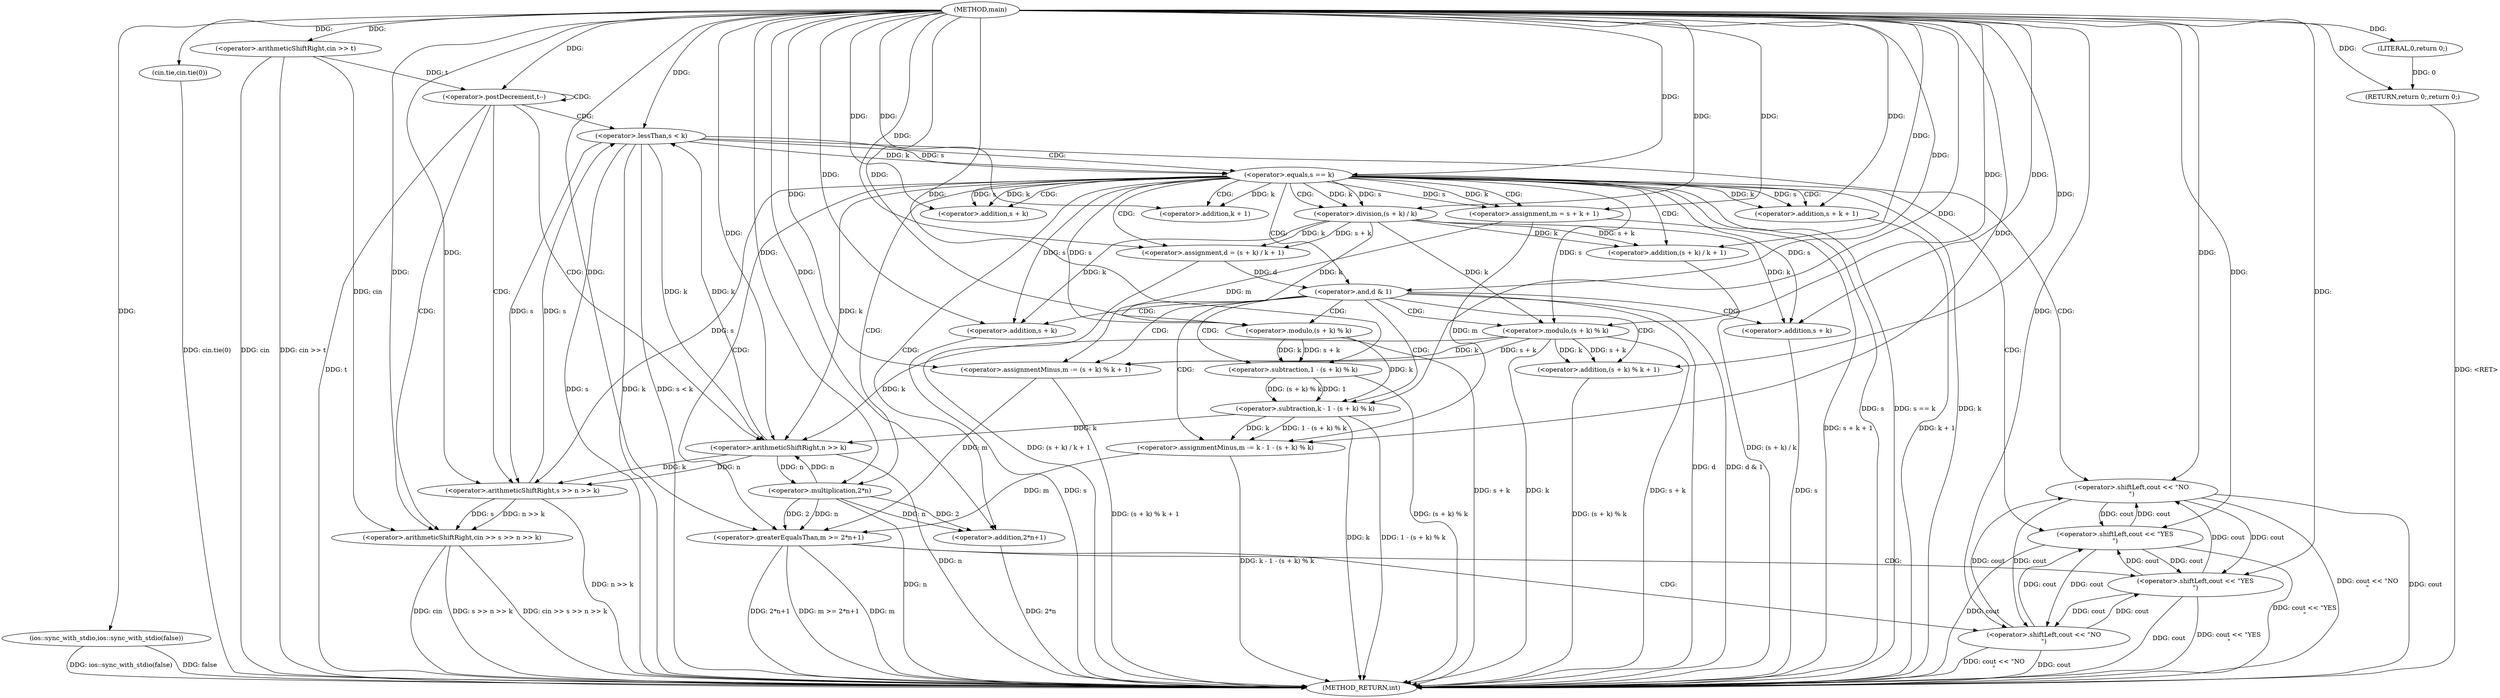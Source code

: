 digraph "main" {  
"1000104" [label = "(METHOD,main)" ]
"1000211" [label = "(METHOD_RETURN,int)" ]
"1000106" [label = "(ios::sync_with_stdio,ios::sync_with_stdio(false))" ]
"1000108" [label = "(cin.tie,cin.tie(0))" ]
"1000111" [label = "(<operator>.arithmeticShiftRight,cin >> t)" ]
"1000209" [label = "(RETURN,return 0;,return 0;)" ]
"1000115" [label = "(<operator>.postDecrement,t--)" ]
"1000210" [label = "(LITERAL,0,return 0;)" ]
"1000121" [label = "(<operator>.arithmeticShiftRight,cin >> s >> n >> k)" ]
"1000129" [label = "(<operator>.lessThan,s < k)" ]
"1000123" [label = "(<operator>.arithmeticShiftRight,s >> n >> k)" ]
"1000133" [label = "(<operator>.shiftLeft,cout << \"NO\n\")" ]
"1000125" [label = "(<operator>.arithmeticShiftRight,n >> k)" ]
"1000138" [label = "(<operator>.equals,s == k)" ]
"1000142" [label = "(<operator>.shiftLeft,cout << \"YES\n\")" ]
"1000148" [label = "(<operator>.assignment,m = s + k + 1)" ]
"1000156" [label = "(<operator>.assignment,d = (s + k) / k + 1)" ]
"1000166" [label = "(<operator>.and,d & 1)" ]
"1000193" [label = "(<operator>.greaterEqualsThan,m >= 2*n+1)" ]
"1000150" [label = "(<operator>.addition,s + k + 1)" ]
"1000158" [label = "(<operator>.addition,(s + k) / k + 1)" ]
"1000170" [label = "(<operator>.assignmentMinus,m -= (s + k) % k + 1)" ]
"1000201" [label = "(<operator>.shiftLeft,cout << \"NO\n\")" ]
"1000152" [label = "(<operator>.addition,k + 1)" ]
"1000159" [label = "(<operator>.division,(s + k) / k)" ]
"1000181" [label = "(<operator>.assignmentMinus,m -= k - 1 - (s + k) % k)" ]
"1000195" [label = "(<operator>.addition,2*n+1)" ]
"1000206" [label = "(<operator>.shiftLeft,cout << \"YES\n\")" ]
"1000160" [label = "(<operator>.addition,s + k)" ]
"1000172" [label = "(<operator>.addition,(s + k) % k + 1)" ]
"1000196" [label = "(<operator>.multiplication,2*n)" ]
"1000173" [label = "(<operator>.modulo,(s + k) % k)" ]
"1000183" [label = "(<operator>.subtraction,k - 1 - (s + k) % k)" ]
"1000174" [label = "(<operator>.addition,s + k)" ]
"1000185" [label = "(<operator>.subtraction,1 - (s + k) % k)" ]
"1000187" [label = "(<operator>.modulo,(s + k) % k)" ]
"1000188" [label = "(<operator>.addition,s + k)" ]
  "1000106" -> "1000211"  [ label = "DDG: ios::sync_with_stdio(false)"] 
  "1000108" -> "1000211"  [ label = "DDG: cin.tie(0)"] 
  "1000111" -> "1000211"  [ label = "DDG: cin"] 
  "1000111" -> "1000211"  [ label = "DDG: cin >> t"] 
  "1000115" -> "1000211"  [ label = "DDG: t"] 
  "1000121" -> "1000211"  [ label = "DDG: cin"] 
  "1000125" -> "1000211"  [ label = "DDG: n"] 
  "1000123" -> "1000211"  [ label = "DDG: n >> k"] 
  "1000121" -> "1000211"  [ label = "DDG: s >> n >> k"] 
  "1000121" -> "1000211"  [ label = "DDG: cin >> s >> n >> k"] 
  "1000129" -> "1000211"  [ label = "DDG: s"] 
  "1000129" -> "1000211"  [ label = "DDG: k"] 
  "1000129" -> "1000211"  [ label = "DDG: s < k"] 
  "1000138" -> "1000211"  [ label = "DDG: s"] 
  "1000138" -> "1000211"  [ label = "DDG: k"] 
  "1000138" -> "1000211"  [ label = "DDG: s == k"] 
  "1000150" -> "1000211"  [ label = "DDG: k + 1"] 
  "1000148" -> "1000211"  [ label = "DDG: s + k + 1"] 
  "1000158" -> "1000211"  [ label = "DDG: (s + k) / k"] 
  "1000156" -> "1000211"  [ label = "DDG: (s + k) / k + 1"] 
  "1000166" -> "1000211"  [ label = "DDG: d"] 
  "1000166" -> "1000211"  [ label = "DDG: d & 1"] 
  "1000183" -> "1000211"  [ label = "DDG: k"] 
  "1000188" -> "1000211"  [ label = "DDG: s"] 
  "1000187" -> "1000211"  [ label = "DDG: s + k"] 
  "1000185" -> "1000211"  [ label = "DDG: (s + k) % k"] 
  "1000183" -> "1000211"  [ label = "DDG: 1 - (s + k) % k"] 
  "1000181" -> "1000211"  [ label = "DDG: k - 1 - (s + k) % k"] 
  "1000174" -> "1000211"  [ label = "DDG: s"] 
  "1000173" -> "1000211"  [ label = "DDG: s + k"] 
  "1000173" -> "1000211"  [ label = "DDG: k"] 
  "1000172" -> "1000211"  [ label = "DDG: (s + k) % k"] 
  "1000170" -> "1000211"  [ label = "DDG: (s + k) % k + 1"] 
  "1000193" -> "1000211"  [ label = "DDG: m"] 
  "1000196" -> "1000211"  [ label = "DDG: n"] 
  "1000195" -> "1000211"  [ label = "DDG: 2*n"] 
  "1000193" -> "1000211"  [ label = "DDG: 2*n+1"] 
  "1000193" -> "1000211"  [ label = "DDG: m >= 2*n+1"] 
  "1000206" -> "1000211"  [ label = "DDG: cout"] 
  "1000206" -> "1000211"  [ label = "DDG: cout << \"YES\n\""] 
  "1000201" -> "1000211"  [ label = "DDG: cout"] 
  "1000201" -> "1000211"  [ label = "DDG: cout << \"NO\n\""] 
  "1000142" -> "1000211"  [ label = "DDG: cout"] 
  "1000142" -> "1000211"  [ label = "DDG: cout << \"YES\n\""] 
  "1000133" -> "1000211"  [ label = "DDG: cout"] 
  "1000133" -> "1000211"  [ label = "DDG: cout << \"NO\n\""] 
  "1000209" -> "1000211"  [ label = "DDG: <RET>"] 
  "1000106" -> "1000211"  [ label = "DDG: false"] 
  "1000210" -> "1000209"  [ label = "DDG: 0"] 
  "1000104" -> "1000209"  [ label = "DDG: "] 
  "1000104" -> "1000106"  [ label = "DDG: "] 
  "1000104" -> "1000108"  [ label = "DDG: "] 
  "1000104" -> "1000111"  [ label = "DDG: "] 
  "1000104" -> "1000210"  [ label = "DDG: "] 
  "1000111" -> "1000115"  [ label = "DDG: t"] 
  "1000104" -> "1000115"  [ label = "DDG: "] 
  "1000111" -> "1000121"  [ label = "DDG: cin"] 
  "1000104" -> "1000121"  [ label = "DDG: "] 
  "1000123" -> "1000121"  [ label = "DDG: s"] 
  "1000123" -> "1000121"  [ label = "DDG: n >> k"] 
  "1000129" -> "1000123"  [ label = "DDG: s"] 
  "1000138" -> "1000123"  [ label = "DDG: s"] 
  "1000104" -> "1000123"  [ label = "DDG: "] 
  "1000125" -> "1000123"  [ label = "DDG: k"] 
  "1000125" -> "1000123"  [ label = "DDG: n"] 
  "1000123" -> "1000129"  [ label = "DDG: s"] 
  "1000104" -> "1000129"  [ label = "DDG: "] 
  "1000125" -> "1000129"  [ label = "DDG: k"] 
  "1000196" -> "1000125"  [ label = "DDG: n"] 
  "1000104" -> "1000125"  [ label = "DDG: "] 
  "1000129" -> "1000125"  [ label = "DDG: k"] 
  "1000138" -> "1000125"  [ label = "DDG: k"] 
  "1000183" -> "1000125"  [ label = "DDG: k"] 
  "1000173" -> "1000125"  [ label = "DDG: k"] 
  "1000206" -> "1000133"  [ label = "DDG: cout"] 
  "1000201" -> "1000133"  [ label = "DDG: cout"] 
  "1000142" -> "1000133"  [ label = "DDG: cout"] 
  "1000104" -> "1000133"  [ label = "DDG: "] 
  "1000129" -> "1000138"  [ label = "DDG: s"] 
  "1000104" -> "1000138"  [ label = "DDG: "] 
  "1000129" -> "1000138"  [ label = "DDG: k"] 
  "1000206" -> "1000142"  [ label = "DDG: cout"] 
  "1000201" -> "1000142"  [ label = "DDG: cout"] 
  "1000133" -> "1000142"  [ label = "DDG: cout"] 
  "1000104" -> "1000142"  [ label = "DDG: "] 
  "1000138" -> "1000148"  [ label = "DDG: s"] 
  "1000104" -> "1000148"  [ label = "DDG: "] 
  "1000138" -> "1000148"  [ label = "DDG: k"] 
  "1000104" -> "1000156"  [ label = "DDG: "] 
  "1000159" -> "1000156"  [ label = "DDG: k"] 
  "1000159" -> "1000156"  [ label = "DDG: s + k"] 
  "1000138" -> "1000150"  [ label = "DDG: s"] 
  "1000104" -> "1000150"  [ label = "DDG: "] 
  "1000138" -> "1000150"  [ label = "DDG: k"] 
  "1000159" -> "1000158"  [ label = "DDG: k"] 
  "1000159" -> "1000158"  [ label = "DDG: s + k"] 
  "1000104" -> "1000158"  [ label = "DDG: "] 
  "1000156" -> "1000166"  [ label = "DDG: d"] 
  "1000104" -> "1000166"  [ label = "DDG: "] 
  "1000104" -> "1000170"  [ label = "DDG: "] 
  "1000173" -> "1000170"  [ label = "DDG: s + k"] 
  "1000173" -> "1000170"  [ label = "DDG: k"] 
  "1000181" -> "1000193"  [ label = "DDG: m"] 
  "1000170" -> "1000193"  [ label = "DDG: m"] 
  "1000104" -> "1000193"  [ label = "DDG: "] 
  "1000196" -> "1000193"  [ label = "DDG: n"] 
  "1000196" -> "1000193"  [ label = "DDG: 2"] 
  "1000138" -> "1000152"  [ label = "DDG: k"] 
  "1000104" -> "1000152"  [ label = "DDG: "] 
  "1000104" -> "1000159"  [ label = "DDG: "] 
  "1000138" -> "1000159"  [ label = "DDG: k"] 
  "1000138" -> "1000159"  [ label = "DDG: s"] 
  "1000148" -> "1000170"  [ label = "DDG: m"] 
  "1000183" -> "1000181"  [ label = "DDG: k"] 
  "1000183" -> "1000181"  [ label = "DDG: 1 - (s + k) % k"] 
  "1000196" -> "1000195"  [ label = "DDG: n"] 
  "1000196" -> "1000195"  [ label = "DDG: 2"] 
  "1000104" -> "1000195"  [ label = "DDG: "] 
  "1000206" -> "1000201"  [ label = "DDG: cout"] 
  "1000142" -> "1000201"  [ label = "DDG: cout"] 
  "1000133" -> "1000201"  [ label = "DDG: cout"] 
  "1000104" -> "1000201"  [ label = "DDG: "] 
  "1000104" -> "1000160"  [ label = "DDG: "] 
  "1000138" -> "1000160"  [ label = "DDG: s"] 
  "1000138" -> "1000160"  [ label = "DDG: k"] 
  "1000173" -> "1000172"  [ label = "DDG: s + k"] 
  "1000173" -> "1000172"  [ label = "DDG: k"] 
  "1000104" -> "1000172"  [ label = "DDG: "] 
  "1000148" -> "1000181"  [ label = "DDG: m"] 
  "1000104" -> "1000181"  [ label = "DDG: "] 
  "1000104" -> "1000196"  [ label = "DDG: "] 
  "1000125" -> "1000196"  [ label = "DDG: n"] 
  "1000201" -> "1000206"  [ label = "DDG: cout"] 
  "1000142" -> "1000206"  [ label = "DDG: cout"] 
  "1000133" -> "1000206"  [ label = "DDG: cout"] 
  "1000104" -> "1000206"  [ label = "DDG: "] 
  "1000159" -> "1000173"  [ label = "DDG: k"] 
  "1000104" -> "1000173"  [ label = "DDG: "] 
  "1000138" -> "1000173"  [ label = "DDG: s"] 
  "1000187" -> "1000183"  [ label = "DDG: k"] 
  "1000104" -> "1000183"  [ label = "DDG: "] 
  "1000185" -> "1000183"  [ label = "DDG: (s + k) % k"] 
  "1000185" -> "1000183"  [ label = "DDG: 1"] 
  "1000104" -> "1000174"  [ label = "DDG: "] 
  "1000138" -> "1000174"  [ label = "DDG: s"] 
  "1000159" -> "1000174"  [ label = "DDG: k"] 
  "1000104" -> "1000185"  [ label = "DDG: "] 
  "1000187" -> "1000185"  [ label = "DDG: s + k"] 
  "1000187" -> "1000185"  [ label = "DDG: k"] 
  "1000159" -> "1000187"  [ label = "DDG: k"] 
  "1000104" -> "1000187"  [ label = "DDG: "] 
  "1000138" -> "1000187"  [ label = "DDG: s"] 
  "1000104" -> "1000188"  [ label = "DDG: "] 
  "1000138" -> "1000188"  [ label = "DDG: s"] 
  "1000159" -> "1000188"  [ label = "DDG: k"] 
  "1000115" -> "1000125"  [ label = "CDG: "] 
  "1000115" -> "1000121"  [ label = "CDG: "] 
  "1000115" -> "1000129"  [ label = "CDG: "] 
  "1000115" -> "1000123"  [ label = "CDG: "] 
  "1000115" -> "1000115"  [ label = "CDG: "] 
  "1000129" -> "1000133"  [ label = "CDG: "] 
  "1000129" -> "1000138"  [ label = "CDG: "] 
  "1000138" -> "1000142"  [ label = "CDG: "] 
  "1000138" -> "1000156"  [ label = "CDG: "] 
  "1000138" -> "1000195"  [ label = "CDG: "] 
  "1000138" -> "1000152"  [ label = "CDG: "] 
  "1000138" -> "1000150"  [ label = "CDG: "] 
  "1000138" -> "1000166"  [ label = "CDG: "] 
  "1000138" -> "1000148"  [ label = "CDG: "] 
  "1000138" -> "1000196"  [ label = "CDG: "] 
  "1000138" -> "1000159"  [ label = "CDG: "] 
  "1000138" -> "1000158"  [ label = "CDG: "] 
  "1000138" -> "1000160"  [ label = "CDG: "] 
  "1000138" -> "1000193"  [ label = "CDG: "] 
  "1000166" -> "1000174"  [ label = "CDG: "] 
  "1000166" -> "1000183"  [ label = "CDG: "] 
  "1000166" -> "1000172"  [ label = "CDG: "] 
  "1000166" -> "1000188"  [ label = "CDG: "] 
  "1000166" -> "1000173"  [ label = "CDG: "] 
  "1000166" -> "1000170"  [ label = "CDG: "] 
  "1000166" -> "1000187"  [ label = "CDG: "] 
  "1000166" -> "1000181"  [ label = "CDG: "] 
  "1000166" -> "1000185"  [ label = "CDG: "] 
  "1000193" -> "1000206"  [ label = "CDG: "] 
  "1000193" -> "1000201"  [ label = "CDG: "] 
}
